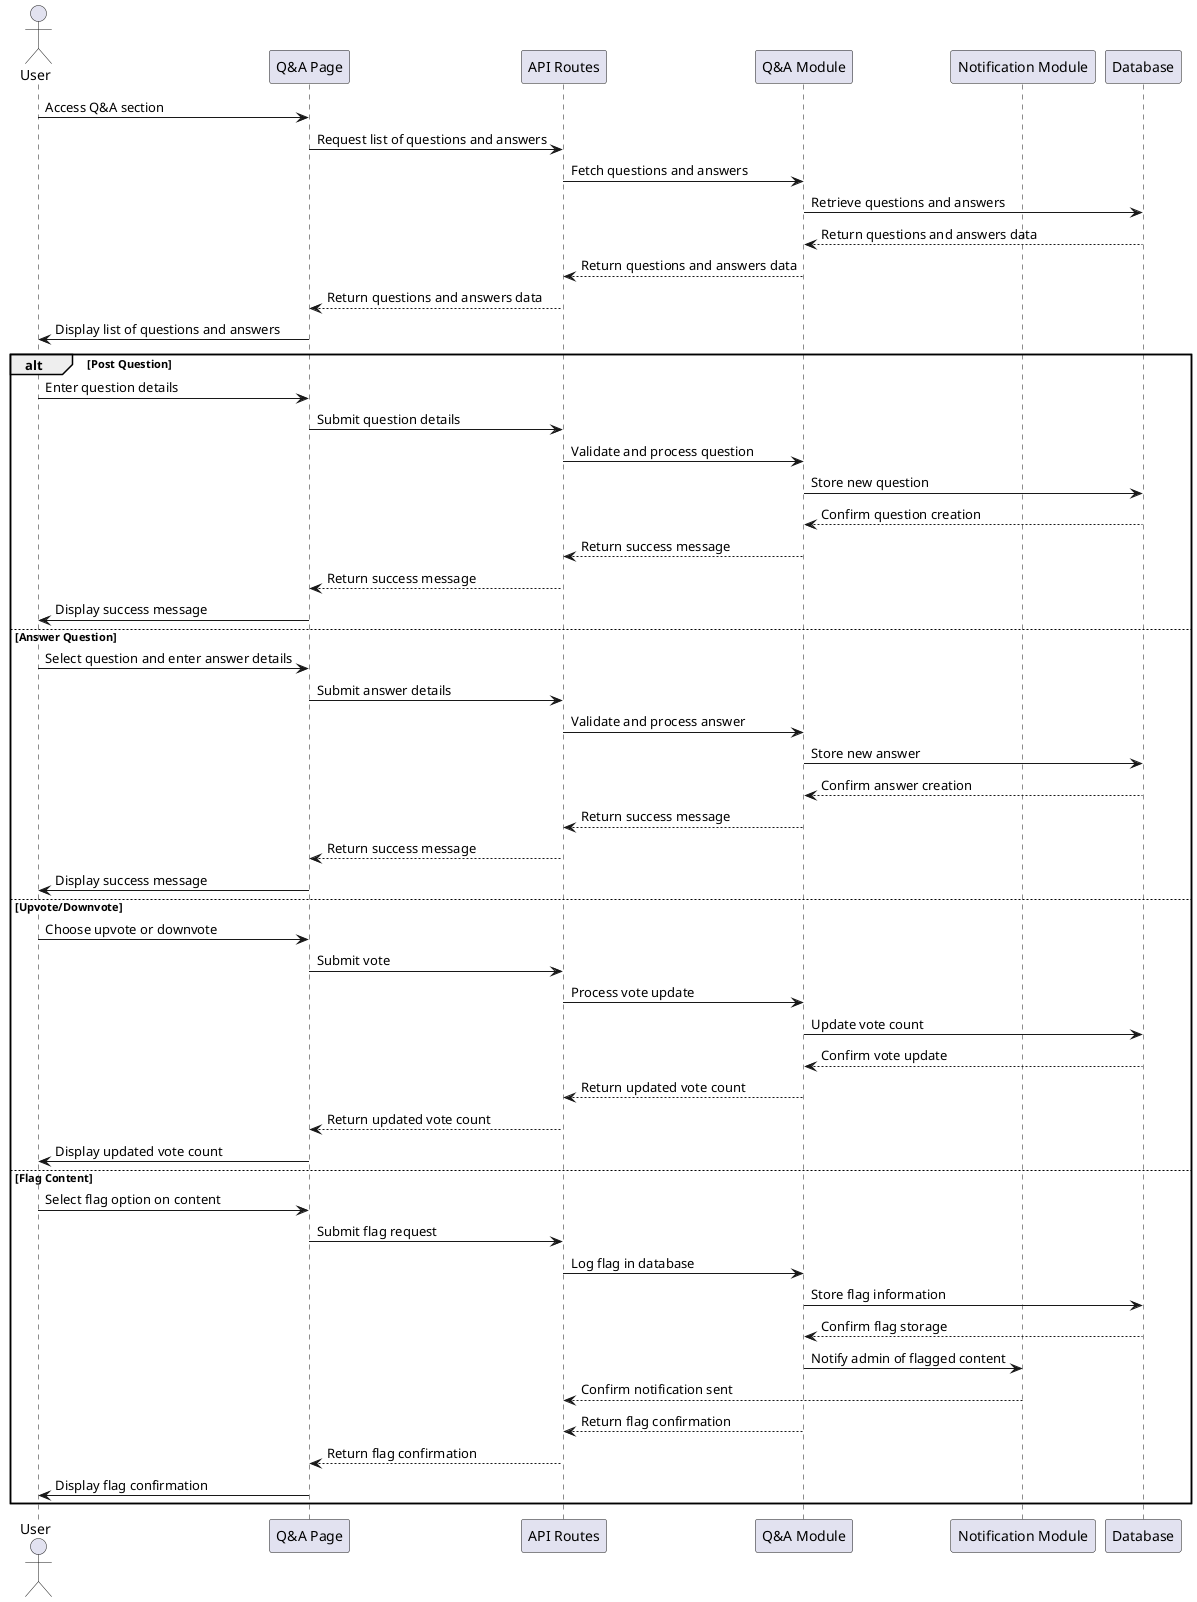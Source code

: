@startuml Q&A Participation Sequence Diagram Updated

actor User
participant "Q&A Page" as QAPage
participant "API Routes" as APIRoutes
participant "Q&A Module" as QAModule
participant "Notification Module" as NotificationModule
participant "Database" as Database

User -> QAPage: Access Q&A section
QAPage -> APIRoutes: Request list of questions and answers
APIRoutes -> QAModule: Fetch questions and answers
QAModule -> Database: Retrieve questions and answers
Database --> QAModule: Return questions and answers data
QAModule --> APIRoutes: Return questions and answers data
APIRoutes --> QAPage: Return questions and answers data
QAPage -> User: Display list of questions and answers

alt Post Question
    User -> QAPage: Enter question details
    QAPage -> APIRoutes: Submit question details
    APIRoutes -> QAModule: Validate and process question
    QAModule -> Database: Store new question
    Database --> QAModule: Confirm question creation
    QAModule --> APIRoutes: Return success message
    APIRoutes --> QAPage: Return success message
    QAPage -> User: Display success message
else Answer Question
    User -> QAPage: Select question and enter answer details
    QAPage -> APIRoutes: Submit answer details
    APIRoutes -> QAModule: Validate and process answer
    QAModule -> Database: Store new answer
    Database --> QAModule: Confirm answer creation
    QAModule --> APIRoutes: Return success message
    APIRoutes --> QAPage: Return success message
    QAPage -> User: Display success message
else Upvote/Downvote
    User -> QAPage: Choose upvote or downvote
    QAPage -> APIRoutes: Submit vote
    APIRoutes -> QAModule: Process vote update
    QAModule -> Database: Update vote count
    Database --> QAModule: Confirm vote update
    QAModule --> APIRoutes: Return updated vote count
    APIRoutes --> QAPage: Return updated vote count
    QAPage -> User: Display updated vote count
else Flag Content
    User -> QAPage: Select flag option on content
    QAPage -> APIRoutes: Submit flag request
    APIRoutes -> QAModule: Log flag in database
    QAModule -> Database: Store flag information
    Database --> QAModule: Confirm flag storage
    QAModule -> NotificationModule: Notify admin of flagged content
    NotificationModule --> APIRoutes: Confirm notification sent
    QAModule --> APIRoutes: Return flag confirmation
    APIRoutes --> QAPage: Return flag confirmation
    QAPage -> User: Display flag confirmation
end

@enduml